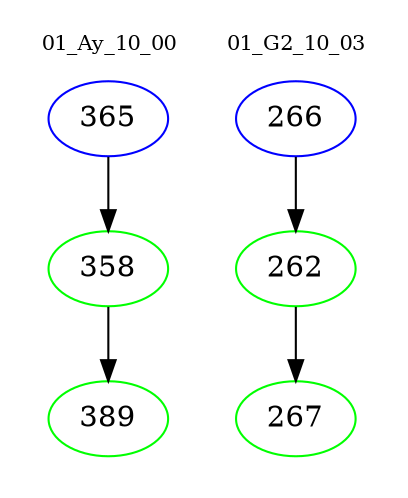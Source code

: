 digraph{
subgraph cluster_0 {
color = white
label = "01_Ay_10_00";
fontsize=10;
T0_365 [label="365", color="blue"]
T0_365 -> T0_358 [color="black"]
T0_358 [label="358", color="green"]
T0_358 -> T0_389 [color="black"]
T0_389 [label="389", color="green"]
}
subgraph cluster_1 {
color = white
label = "01_G2_10_03";
fontsize=10;
T1_266 [label="266", color="blue"]
T1_266 -> T1_262 [color="black"]
T1_262 [label="262", color="green"]
T1_262 -> T1_267 [color="black"]
T1_267 [label="267", color="green"]
}
}
